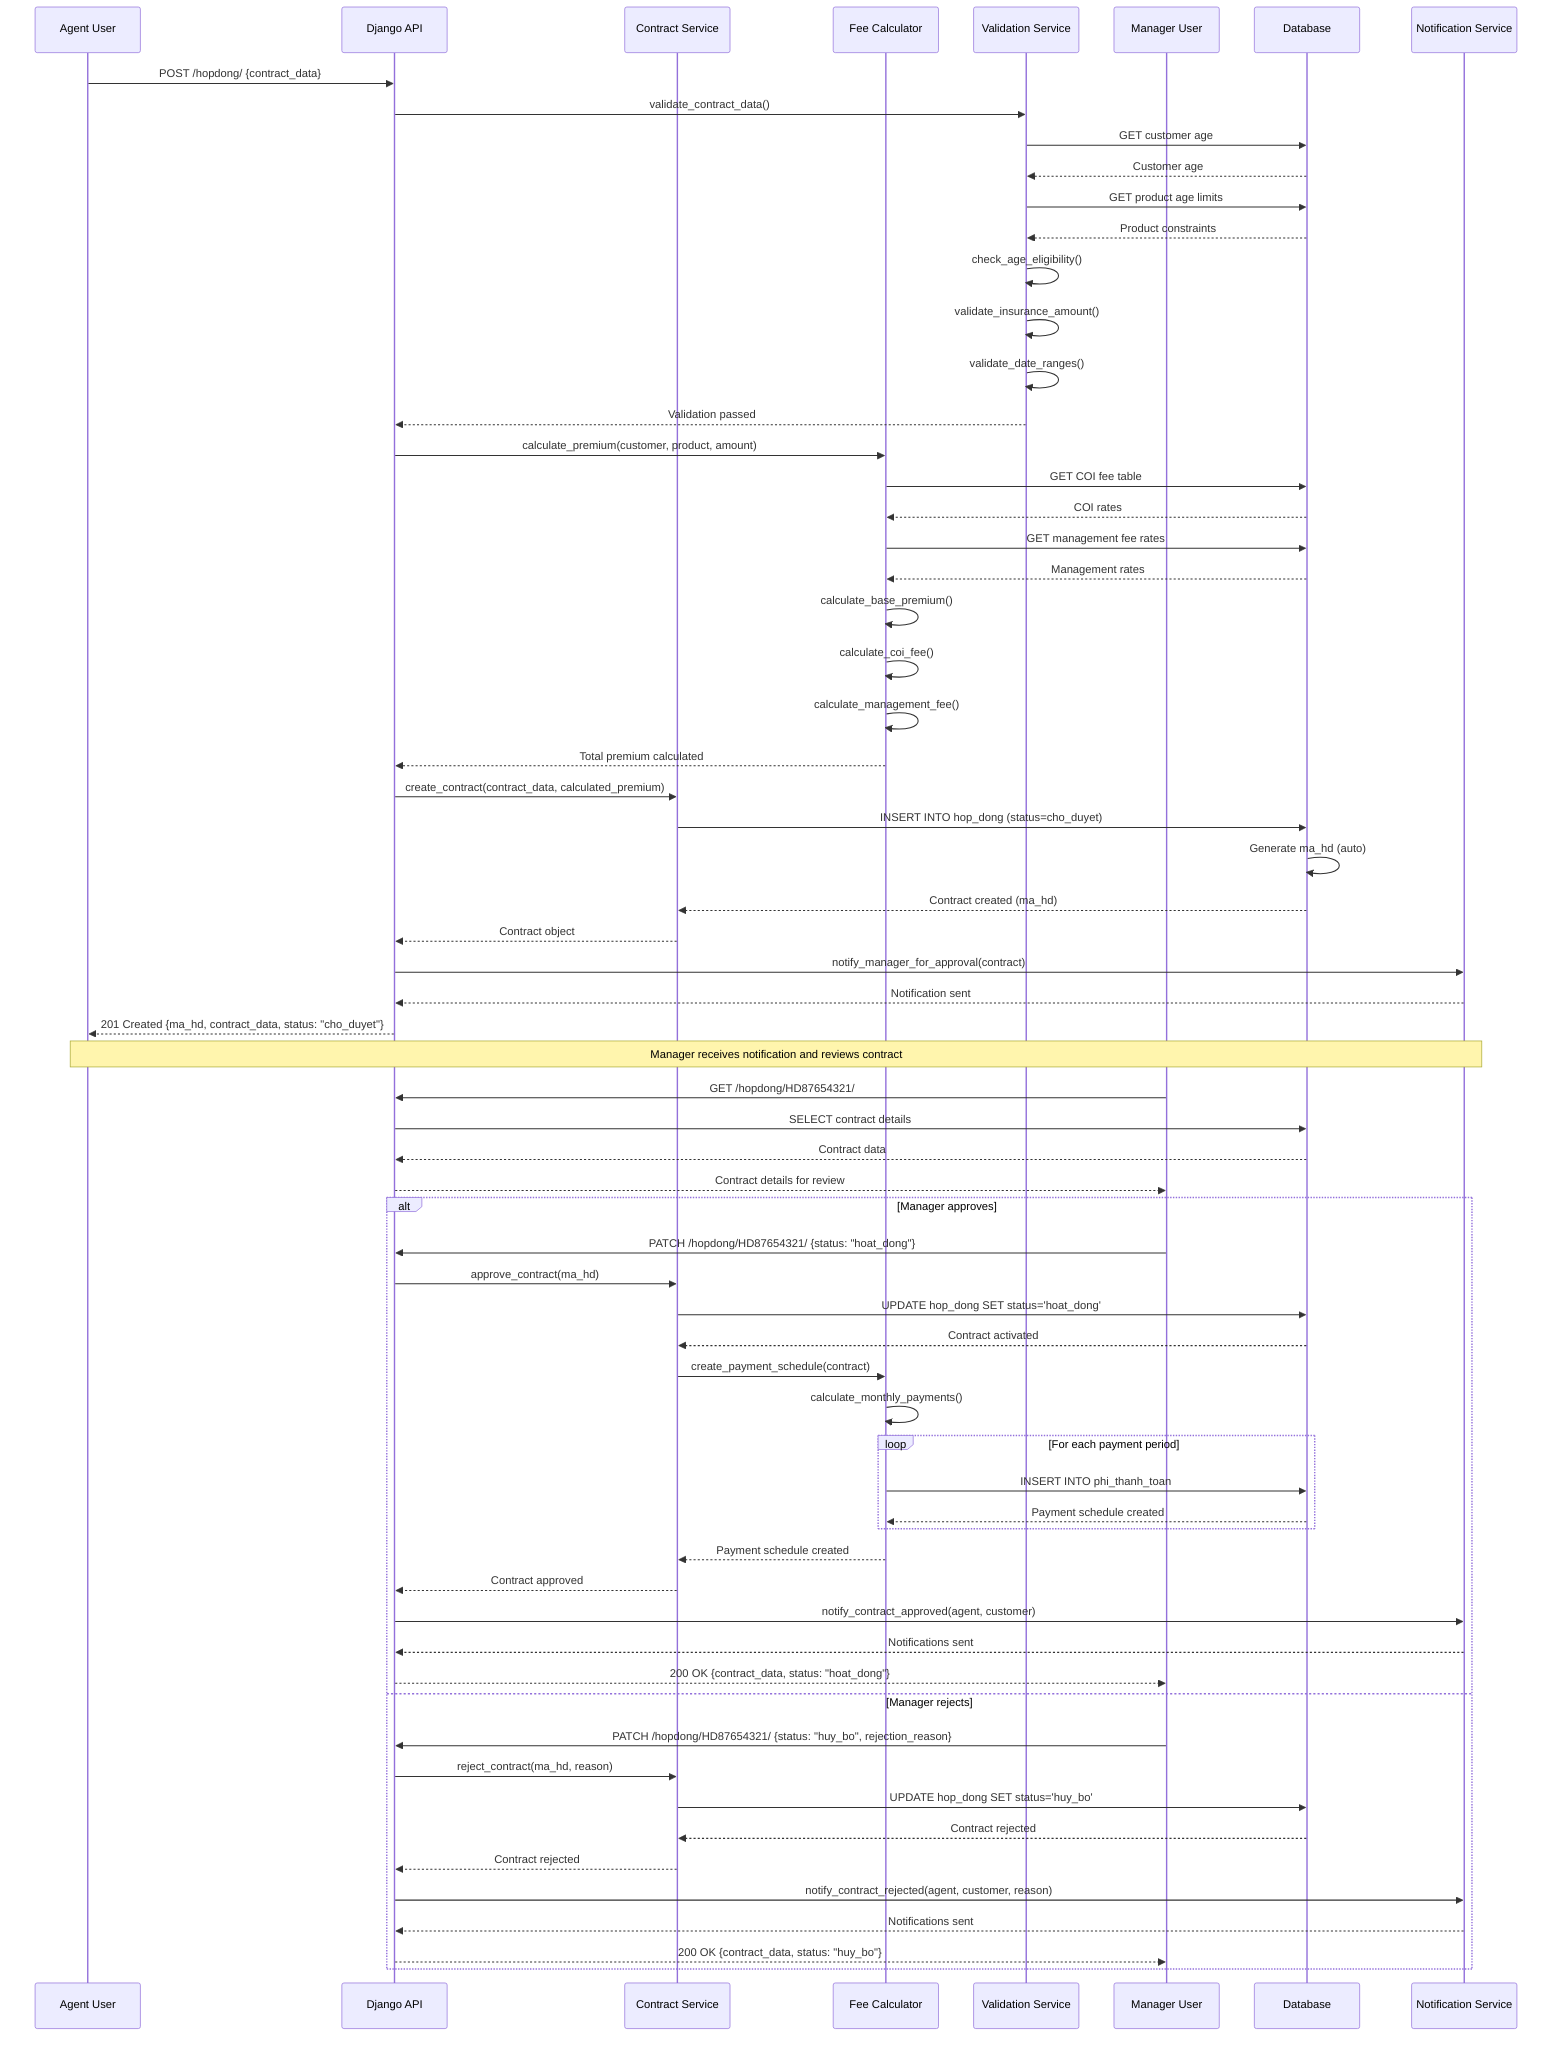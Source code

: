 sequenceDiagram
    participant Agent as Agent User
    participant API as Django API
    participant ContractService as Contract Service
    participant FeeCalculator as Fee Calculator
    participant ValidationService as Validation Service
    participant Manager as Manager User
    participant DB as Database
    participant NotificationService as Notification Service

    Agent->>API: POST /hopdong/ {contract_data}
    API->>ValidationService: validate_contract_data()
    
    ValidationService->>DB: GET customer age
    DB-->>ValidationService: Customer age
    ValidationService->>DB: GET product age limits
    DB-->>ValidationService: Product constraints
    ValidationService->>ValidationService: check_age_eligibility()
    ValidationService->>ValidationService: validate_insurance_amount()
    ValidationService->>ValidationService: validate_date_ranges()
    ValidationService-->>API: Validation passed
    
    API->>FeeCalculator: calculate_premium(customer, product, amount)
    FeeCalculator->>DB: GET COI fee table
    DB-->>FeeCalculator: COI rates
    FeeCalculator->>DB: GET management fee rates
    DB-->>FeeCalculator: Management rates
    FeeCalculator->>FeeCalculator: calculate_base_premium()
    FeeCalculator->>FeeCalculator: calculate_coi_fee()
    FeeCalculator->>FeeCalculator: calculate_management_fee()
    FeeCalculator-->>API: Total premium calculated
    
    API->>ContractService: create_contract(contract_data, calculated_premium)
    ContractService->>DB: INSERT INTO hop_dong (status=cho_duyet)
    DB->>DB: Generate ma_hd (auto)
    DB-->>ContractService: Contract created (ma_hd)
    ContractService-->>API: Contract object
    
    API->>NotificationService: notify_manager_for_approval(contract)
    NotificationService-->>API: Notification sent
    
    API-->>Agent: 201 Created {ma_hd, contract_data, status: "cho_duyet"}

    Note over Agent,NotificationService: Manager receives notification and reviews contract

    Manager->>API: GET /hopdong/HD87654321/
    API->>DB: SELECT contract details
    DB-->>API: Contract data
    API-->>Manager: Contract details for review

    alt Manager approves
        Manager->>API: PATCH /hopdong/HD87654321/ {status: "hoat_dong"}
        API->>ContractService: approve_contract(ma_hd)
        ContractService->>DB: UPDATE hop_dong SET status='hoat_dong'
        DB-->>ContractService: Contract activated
        ContractService->>FeeCalculator: create_payment_schedule(contract)
        FeeCalculator->>FeeCalculator: calculate_monthly_payments()
        loop For each payment period
            FeeCalculator->>DB: INSERT INTO phi_thanh_toan
            DB-->>FeeCalculator: Payment schedule created
        end
        FeeCalculator-->>ContractService: Payment schedule created
        ContractService-->>API: Contract approved
        
        API->>NotificationService: notify_contract_approved(agent, customer)
        NotificationService-->>API: Notifications sent
        
        API-->>Manager: 200 OK {contract_data, status: "hoat_dong"}
        
    else Manager rejects
        Manager->>API: PATCH /hopdong/HD87654321/ {status: "huy_bo", rejection_reason}
        API->>ContractService: reject_contract(ma_hd, reason)
        ContractService->>DB: UPDATE hop_dong SET status='huy_bo'
        DB-->>ContractService: Contract rejected
        ContractService-->>API: Contract rejected
        
        API->>NotificationService: notify_contract_rejected(agent, customer, reason)
        NotificationService-->>API: Notifications sent
        
        API-->>Manager: 200 OK {contract_data, status: "huy_bo"}
    end